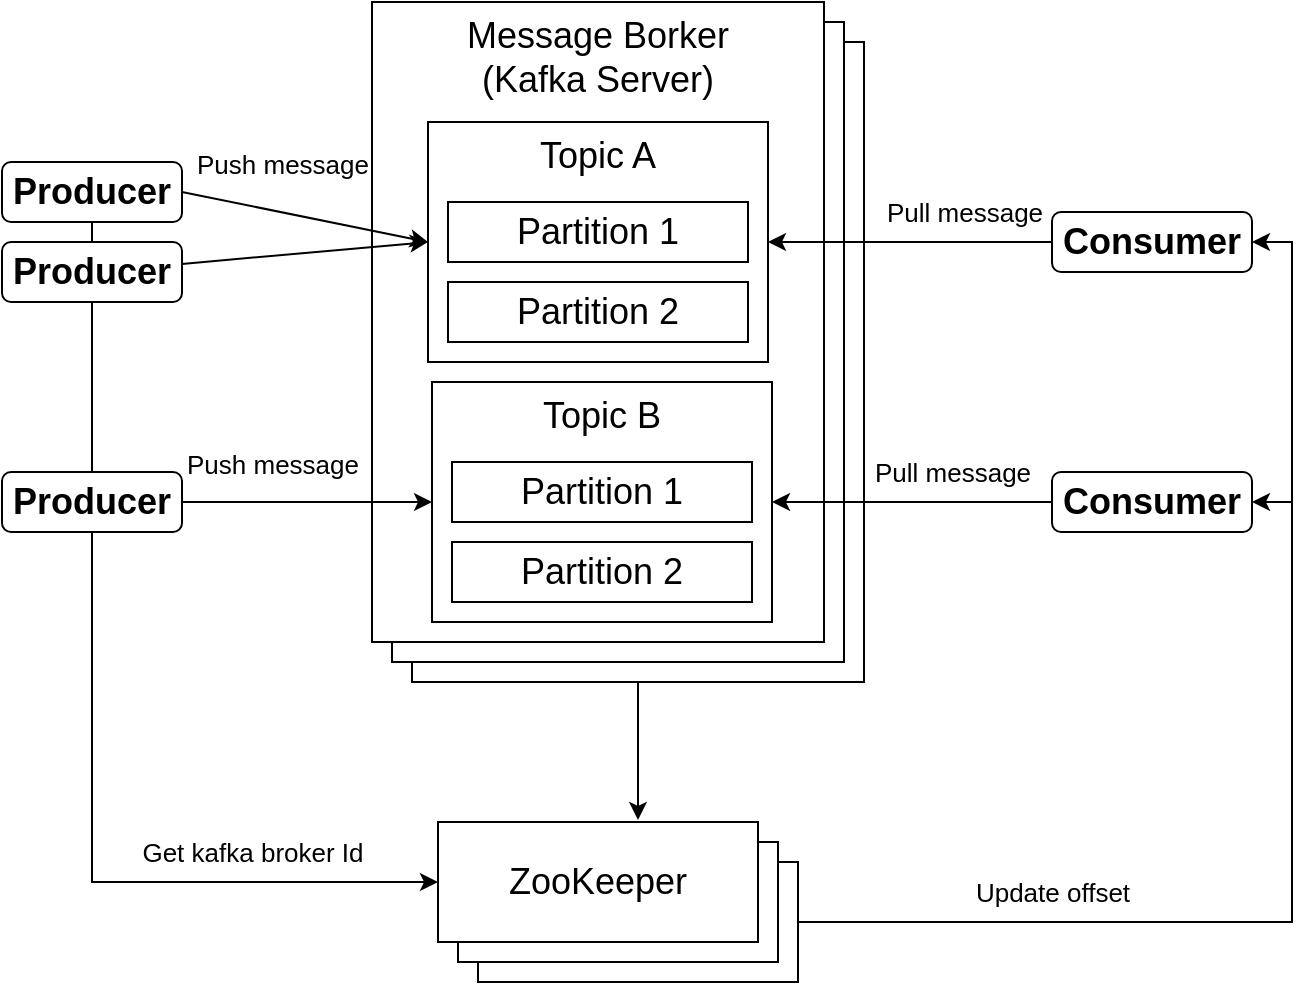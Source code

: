<mxfile version="20.2.5" type="github">
  <diagram id="qQxw4SJgSMcntZW8fe44" name="페이지-1">
    <mxGraphModel dx="460" dy="752" grid="1" gridSize="10" guides="1" tooltips="1" connect="1" arrows="1" fold="1" page="1" pageScale="1" pageWidth="827" pageHeight="1169" math="0" shadow="0">
      <root>
        <mxCell id="0" />
        <mxCell id="1" parent="0" />
        <mxCell id="E8wUH-rCsuqML8c71dur-32" style="edgeStyle=orthogonalEdgeStyle;rounded=0;orthogonalLoop=1;jettySize=auto;html=1;fontSize=13;entryX=1;entryY=0.5;entryDx=0;entryDy=0;" edge="1" parent="1" source="E8wUH-rCsuqML8c71dur-19" target="E8wUH-rCsuqML8c71dur-12">
          <mxGeometry relative="1" as="geometry">
            <mxPoint x="660" y="260" as="targetPoint" />
          </mxGeometry>
        </mxCell>
        <mxCell id="E8wUH-rCsuqML8c71dur-34" style="edgeStyle=orthogonalEdgeStyle;rounded=0;orthogonalLoop=1;jettySize=auto;html=1;exitX=1;exitY=0.5;exitDx=0;exitDy=0;entryX=1;entryY=0.5;entryDx=0;entryDy=0;fontSize=13;" edge="1" parent="1" source="E8wUH-rCsuqML8c71dur-19" target="E8wUH-rCsuqML8c71dur-14">
          <mxGeometry relative="1" as="geometry" />
        </mxCell>
        <mxCell id="E8wUH-rCsuqML8c71dur-19" value="ZooKeeper" style="rounded=0;whiteSpace=wrap;html=1;fontSize=18;" vertex="1" parent="1">
          <mxGeometry x="323" y="550" width="160" height="60" as="geometry" />
        </mxCell>
        <mxCell id="E8wUH-rCsuqML8c71dur-18" value="ZooKeeper" style="rounded=0;whiteSpace=wrap;html=1;fontSize=18;" vertex="1" parent="1">
          <mxGeometry x="313" y="540" width="160" height="60" as="geometry" />
        </mxCell>
        <mxCell id="E8wUH-rCsuqML8c71dur-31" style="edgeStyle=orthogonalEdgeStyle;rounded=0;orthogonalLoop=1;jettySize=auto;html=1;exitX=0.5;exitY=1;exitDx=0;exitDy=0;entryX=0.625;entryY=-0.017;entryDx=0;entryDy=0;entryPerimeter=0;fontSize=13;" edge="1" parent="1" source="E8wUH-rCsuqML8c71dur-16" target="E8wUH-rCsuqML8c71dur-17">
          <mxGeometry relative="1" as="geometry" />
        </mxCell>
        <mxCell id="E8wUH-rCsuqML8c71dur-16" value="" style="rounded=0;whiteSpace=wrap;html=1;fontSize=18;verticalAlign=top;" vertex="1" parent="1">
          <mxGeometry x="290" y="140" width="226" height="320" as="geometry" />
        </mxCell>
        <mxCell id="E8wUH-rCsuqML8c71dur-15" value="" style="rounded=0;whiteSpace=wrap;html=1;fontSize=18;verticalAlign=top;" vertex="1" parent="1">
          <mxGeometry x="280" y="130" width="226" height="320" as="geometry" />
        </mxCell>
        <mxCell id="E8wUH-rCsuqML8c71dur-24" style="edgeStyle=orthogonalEdgeStyle;rounded=0;orthogonalLoop=1;jettySize=auto;html=1;exitX=0.5;exitY=1;exitDx=0;exitDy=0;entryX=0;entryY=0.5;entryDx=0;entryDy=0;fontSize=13;" edge="1" parent="1" source="E8wUH-rCsuqML8c71dur-1" target="E8wUH-rCsuqML8c71dur-17">
          <mxGeometry relative="1" as="geometry" />
        </mxCell>
        <mxCell id="E8wUH-rCsuqML8c71dur-1" value="&lt;b&gt;&lt;font style=&quot;font-size: 18px;&quot;&gt;Producer&lt;/font&gt;&lt;/b&gt;" style="rounded=1;whiteSpace=wrap;html=1;" vertex="1" parent="1">
          <mxGeometry x="85" y="200" width="90" height="30" as="geometry" />
        </mxCell>
        <mxCell id="E8wUH-rCsuqML8c71dur-2" value="&lt;b&gt;&lt;font style=&quot;font-size: 18px;&quot;&gt;Producer&lt;/font&gt;&lt;/b&gt;" style="rounded=1;whiteSpace=wrap;html=1;" vertex="1" parent="1">
          <mxGeometry x="85" y="240" width="90" height="30" as="geometry" />
        </mxCell>
        <mxCell id="E8wUH-rCsuqML8c71dur-3" value="&lt;b&gt;&lt;font style=&quot;font-size: 18px;&quot;&gt;Producer&lt;/font&gt;&lt;/b&gt;" style="rounded=1;whiteSpace=wrap;html=1;" vertex="1" parent="1">
          <mxGeometry x="85" y="355" width="90" height="30" as="geometry" />
        </mxCell>
        <mxCell id="E8wUH-rCsuqML8c71dur-4" value="Message Borker&lt;br&gt;(Kafka Server)" style="rounded=0;whiteSpace=wrap;html=1;fontSize=18;verticalAlign=top;" vertex="1" parent="1">
          <mxGeometry x="270" y="120" width="226" height="320" as="geometry" />
        </mxCell>
        <mxCell id="E8wUH-rCsuqML8c71dur-5" value="Topic A" style="rounded=0;whiteSpace=wrap;html=1;fontSize=18;verticalAlign=top;" vertex="1" parent="1">
          <mxGeometry x="298" y="180" width="170" height="120" as="geometry" />
        </mxCell>
        <mxCell id="E8wUH-rCsuqML8c71dur-7" value="Partition 1" style="rounded=0;whiteSpace=wrap;html=1;fontSize=18;" vertex="1" parent="1">
          <mxGeometry x="308" y="220" width="150" height="30" as="geometry" />
        </mxCell>
        <mxCell id="E8wUH-rCsuqML8c71dur-8" value="Partition 2" style="rounded=0;whiteSpace=wrap;html=1;fontSize=18;" vertex="1" parent="1">
          <mxGeometry x="308" y="260" width="150" height="30" as="geometry" />
        </mxCell>
        <mxCell id="E8wUH-rCsuqML8c71dur-9" value="Topic B" style="rounded=0;whiteSpace=wrap;html=1;fontSize=18;verticalAlign=top;" vertex="1" parent="1">
          <mxGeometry x="300" y="310" width="170" height="120" as="geometry" />
        </mxCell>
        <mxCell id="E8wUH-rCsuqML8c71dur-10" value="Partition 1" style="rounded=0;whiteSpace=wrap;html=1;fontSize=18;" vertex="1" parent="1">
          <mxGeometry x="310" y="350" width="150" height="30" as="geometry" />
        </mxCell>
        <mxCell id="E8wUH-rCsuqML8c71dur-11" value="Partition 2" style="rounded=0;whiteSpace=wrap;html=1;fontSize=18;" vertex="1" parent="1">
          <mxGeometry x="310" y="390" width="150" height="30" as="geometry" />
        </mxCell>
        <mxCell id="E8wUH-rCsuqML8c71dur-26" style="edgeStyle=orthogonalEdgeStyle;rounded=0;orthogonalLoop=1;jettySize=auto;html=1;entryX=1;entryY=0.5;entryDx=0;entryDy=0;fontSize=13;" edge="1" parent="1" source="E8wUH-rCsuqML8c71dur-12" target="E8wUH-rCsuqML8c71dur-5">
          <mxGeometry relative="1" as="geometry" />
        </mxCell>
        <mxCell id="E8wUH-rCsuqML8c71dur-12" value="&lt;b&gt;&lt;font style=&quot;font-size: 18px;&quot;&gt;Consumer&lt;/font&gt;&lt;/b&gt;" style="rounded=1;whiteSpace=wrap;html=1;" vertex="1" parent="1">
          <mxGeometry x="610" y="225" width="100" height="30" as="geometry" />
        </mxCell>
        <mxCell id="E8wUH-rCsuqML8c71dur-28" style="edgeStyle=orthogonalEdgeStyle;rounded=0;orthogonalLoop=1;jettySize=auto;html=1;entryX=1;entryY=0.5;entryDx=0;entryDy=0;fontSize=13;" edge="1" parent="1" source="E8wUH-rCsuqML8c71dur-14" target="E8wUH-rCsuqML8c71dur-9">
          <mxGeometry relative="1" as="geometry" />
        </mxCell>
        <mxCell id="E8wUH-rCsuqML8c71dur-14" value="&lt;b&gt;&lt;font style=&quot;font-size: 18px;&quot;&gt;Consumer&lt;/font&gt;&lt;/b&gt;" style="rounded=1;whiteSpace=wrap;html=1;" vertex="1" parent="1">
          <mxGeometry x="610" y="355" width="100" height="30" as="geometry" />
        </mxCell>
        <mxCell id="E8wUH-rCsuqML8c71dur-17" value="ZooKeeper" style="rounded=0;whiteSpace=wrap;html=1;fontSize=18;" vertex="1" parent="1">
          <mxGeometry x="303" y="530" width="160" height="60" as="geometry" />
        </mxCell>
        <mxCell id="E8wUH-rCsuqML8c71dur-20" style="rounded=0;orthogonalLoop=1;jettySize=auto;html=1;entryX=0;entryY=0.5;entryDx=0;entryDy=0;fontSize=18;exitX=1;exitY=0.5;exitDx=0;exitDy=0;" edge="1" parent="1" source="E8wUH-rCsuqML8c71dur-1" target="E8wUH-rCsuqML8c71dur-5">
          <mxGeometry relative="1" as="geometry" />
        </mxCell>
        <mxCell id="E8wUH-rCsuqML8c71dur-21" style="edgeStyle=none;rounded=0;orthogonalLoop=1;jettySize=auto;html=1;entryX=0;entryY=0.5;entryDx=0;entryDy=0;fontSize=18;" edge="1" parent="1" source="E8wUH-rCsuqML8c71dur-2" target="E8wUH-rCsuqML8c71dur-5">
          <mxGeometry relative="1" as="geometry" />
        </mxCell>
        <mxCell id="E8wUH-rCsuqML8c71dur-22" value="&lt;font style=&quot;font-size: 13px;&quot;&gt;Push message&lt;/font&gt;" style="text;html=1;align=center;verticalAlign=middle;resizable=0;points=[];autosize=1;strokeColor=none;fillColor=none;fontSize=18;" vertex="1" parent="1">
          <mxGeometry x="170" y="180" width="110" height="40" as="geometry" />
        </mxCell>
        <mxCell id="E8wUH-rCsuqML8c71dur-23" style="edgeStyle=none;rounded=0;orthogonalLoop=1;jettySize=auto;html=1;entryX=0;entryY=0.5;entryDx=0;entryDy=0;fontSize=13;" edge="1" parent="1" source="E8wUH-rCsuqML8c71dur-3" target="E8wUH-rCsuqML8c71dur-9">
          <mxGeometry relative="1" as="geometry" />
        </mxCell>
        <mxCell id="E8wUH-rCsuqML8c71dur-25" value="Get kafka broker Id" style="text;html=1;align=center;verticalAlign=middle;resizable=0;points=[];autosize=1;strokeColor=none;fillColor=none;fontSize=13;" vertex="1" parent="1">
          <mxGeometry x="145" y="530" width="130" height="30" as="geometry" />
        </mxCell>
        <mxCell id="E8wUH-rCsuqML8c71dur-27" value="Pull message" style="text;html=1;align=center;verticalAlign=middle;resizable=0;points=[];autosize=1;strokeColor=none;fillColor=none;fontSize=13;" vertex="1" parent="1">
          <mxGeometry x="516" y="210" width="100" height="30" as="geometry" />
        </mxCell>
        <mxCell id="E8wUH-rCsuqML8c71dur-29" value="&lt;font style=&quot;font-size: 13px;&quot;&gt;Push message&lt;/font&gt;" style="text;html=1;align=center;verticalAlign=middle;resizable=0;points=[];autosize=1;strokeColor=none;fillColor=none;fontSize=18;" vertex="1" parent="1">
          <mxGeometry x="165" y="330" width="110" height="40" as="geometry" />
        </mxCell>
        <mxCell id="E8wUH-rCsuqML8c71dur-30" value="Pull message" style="text;html=1;align=center;verticalAlign=middle;resizable=0;points=[];autosize=1;strokeColor=none;fillColor=none;fontSize=13;" vertex="1" parent="1">
          <mxGeometry x="510" y="340" width="100" height="30" as="geometry" />
        </mxCell>
        <mxCell id="E8wUH-rCsuqML8c71dur-33" value="Update offset" style="text;html=1;align=center;verticalAlign=middle;resizable=0;points=[];autosize=1;strokeColor=none;fillColor=none;fontSize=13;" vertex="1" parent="1">
          <mxGeometry x="560" y="550" width="100" height="30" as="geometry" />
        </mxCell>
      </root>
    </mxGraphModel>
  </diagram>
</mxfile>
